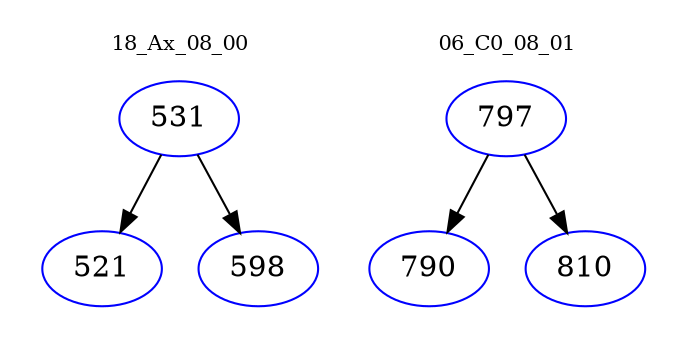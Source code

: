 digraph{
subgraph cluster_0 {
color = white
label = "18_Ax_08_00";
fontsize=10;
T0_531 [label="531", color="blue"]
T0_531 -> T0_521 [color="black"]
T0_521 [label="521", color="blue"]
T0_531 -> T0_598 [color="black"]
T0_598 [label="598", color="blue"]
}
subgraph cluster_1 {
color = white
label = "06_C0_08_01";
fontsize=10;
T1_797 [label="797", color="blue"]
T1_797 -> T1_790 [color="black"]
T1_790 [label="790", color="blue"]
T1_797 -> T1_810 [color="black"]
T1_810 [label="810", color="blue"]
}
}
